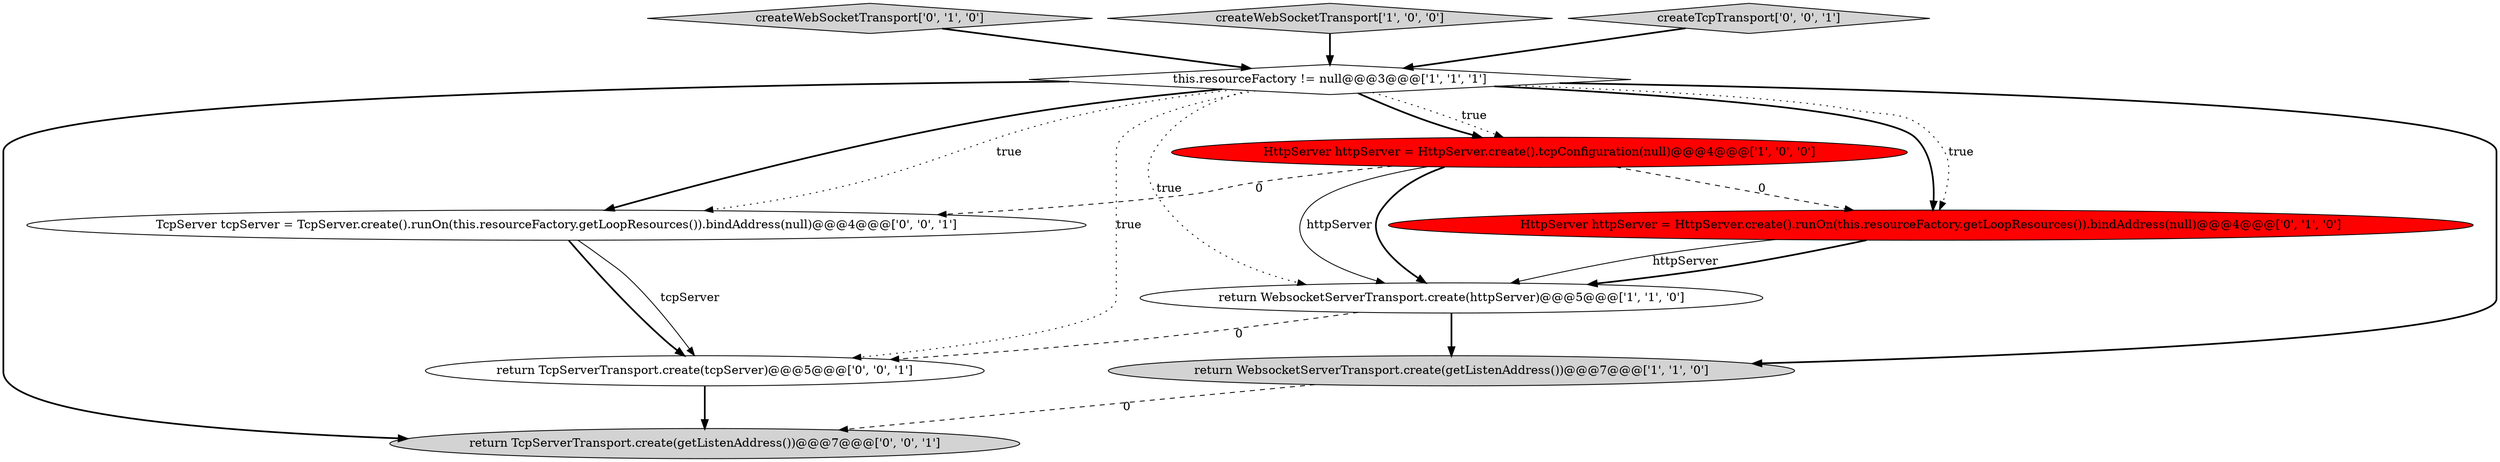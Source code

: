 digraph {
6 [style = filled, label = "createWebSocketTransport['0', '1', '0']", fillcolor = lightgray, shape = diamond image = "AAA0AAABBB2BBB"];
3 [style = filled, label = "this.resourceFactory != null@@@3@@@['1', '1', '1']", fillcolor = white, shape = diamond image = "AAA0AAABBB1BBB"];
1 [style = filled, label = "return WebsocketServerTransport.create(httpServer)@@@5@@@['1', '1', '0']", fillcolor = white, shape = ellipse image = "AAA0AAABBB1BBB"];
4 [style = filled, label = "createWebSocketTransport['1', '0', '0']", fillcolor = lightgray, shape = diamond image = "AAA0AAABBB1BBB"];
7 [style = filled, label = "return TcpServerTransport.create(tcpServer)@@@5@@@['0', '0', '1']", fillcolor = white, shape = ellipse image = "AAA0AAABBB3BBB"];
8 [style = filled, label = "return TcpServerTransport.create(getListenAddress())@@@7@@@['0', '0', '1']", fillcolor = lightgray, shape = ellipse image = "AAA0AAABBB3BBB"];
10 [style = filled, label = "TcpServer tcpServer = TcpServer.create().runOn(this.resourceFactory.getLoopResources()).bindAddress(null)@@@4@@@['0', '0', '1']", fillcolor = white, shape = ellipse image = "AAA0AAABBB3BBB"];
2 [style = filled, label = "return WebsocketServerTransport.create(getListenAddress())@@@7@@@['1', '1', '0']", fillcolor = lightgray, shape = ellipse image = "AAA0AAABBB1BBB"];
0 [style = filled, label = "HttpServer httpServer = HttpServer.create().tcpConfiguration(null)@@@4@@@['1', '0', '0']", fillcolor = red, shape = ellipse image = "AAA1AAABBB1BBB"];
9 [style = filled, label = "createTcpTransport['0', '0', '1']", fillcolor = lightgray, shape = diamond image = "AAA0AAABBB3BBB"];
5 [style = filled, label = "HttpServer httpServer = HttpServer.create().runOn(this.resourceFactory.getLoopResources()).bindAddress(null)@@@4@@@['0', '1', '0']", fillcolor = red, shape = ellipse image = "AAA1AAABBB2BBB"];
6->3 [style = bold, label=""];
4->3 [style = bold, label=""];
3->7 [style = dotted, label="true"];
0->5 [style = dashed, label="0"];
3->10 [style = dotted, label="true"];
7->8 [style = bold, label=""];
2->8 [style = dashed, label="0"];
10->7 [style = bold, label=""];
0->10 [style = dashed, label="0"];
3->0 [style = bold, label=""];
10->7 [style = solid, label="tcpServer"];
5->1 [style = solid, label="httpServer"];
3->10 [style = bold, label=""];
5->1 [style = bold, label=""];
3->5 [style = bold, label=""];
3->5 [style = dotted, label="true"];
3->2 [style = bold, label=""];
0->1 [style = bold, label=""];
3->8 [style = bold, label=""];
3->0 [style = dotted, label="true"];
9->3 [style = bold, label=""];
1->2 [style = bold, label=""];
0->1 [style = solid, label="httpServer"];
1->7 [style = dashed, label="0"];
3->1 [style = dotted, label="true"];
}
